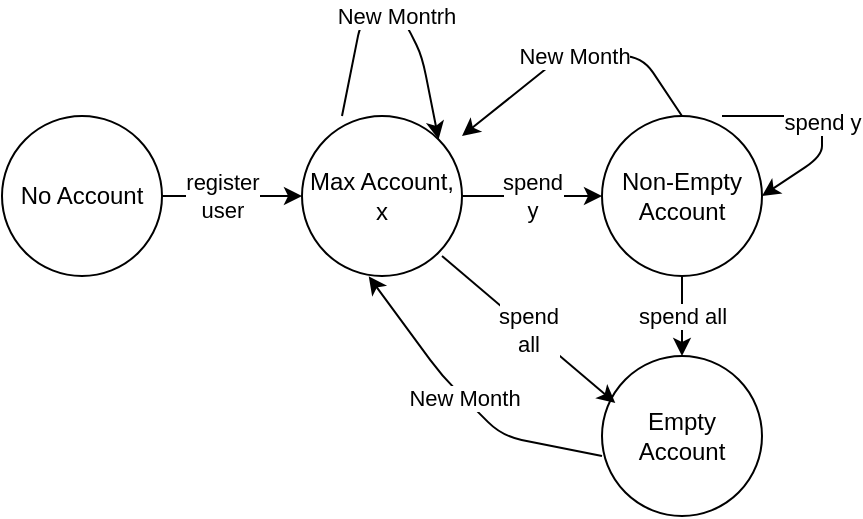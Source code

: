 <mxfile>
    <diagram id="uBkHXFj68sN4Elo7zwen" name="Page-1">
        <mxGraphModel dx="830" dy="603" grid="1" gridSize="10" guides="1" tooltips="1" connect="1" arrows="1" fold="1" page="1" pageScale="1" pageWidth="850" pageHeight="1100" math="0" shadow="0">
            <root>
                <mxCell id="0"/>
                <mxCell id="1" parent="0"/>
                <mxCell id="2" value="No Account" style="ellipse;whiteSpace=wrap;html=1;aspect=fixed;" vertex="1" parent="1">
                    <mxGeometry x="90" y="110" width="80" height="80" as="geometry"/>
                </mxCell>
                <mxCell id="3" value="Non-Empty Account" style="ellipse;whiteSpace=wrap;html=1;aspect=fixed;" vertex="1" parent="1">
                    <mxGeometry x="390" y="110" width="80" height="80" as="geometry"/>
                </mxCell>
                <mxCell id="4" value="Max Account,&lt;br&gt;x" style="ellipse;whiteSpace=wrap;html=1;aspect=fixed;" vertex="1" parent="1">
                    <mxGeometry x="240" y="110" width="80" height="80" as="geometry"/>
                </mxCell>
                <mxCell id="5" value="Empty Account" style="ellipse;whiteSpace=wrap;html=1;aspect=fixed;" vertex="1" parent="1">
                    <mxGeometry x="390" y="230" width="80" height="80" as="geometry"/>
                </mxCell>
                <mxCell id="6" value="register&lt;br&gt;user" style="endArrow=classic;html=1;" edge="1" parent="1" target="4">
                    <mxGeometry x="-0.143" width="50" height="50" relative="1" as="geometry">
                        <mxPoint x="170" y="150" as="sourcePoint"/>
                        <mxPoint x="220" y="100" as="targetPoint"/>
                        <mxPoint as="offset"/>
                    </mxGeometry>
                </mxCell>
                <mxCell id="8" value="New Montrh" style="endArrow=classic;html=1;entryX=1;entryY=0;entryDx=0;entryDy=0;" edge="1" parent="1" target="4">
                    <mxGeometry width="50" height="50" relative="1" as="geometry">
                        <mxPoint x="260" y="110" as="sourcePoint"/>
                        <mxPoint x="310" y="60" as="targetPoint"/>
                        <Array as="points">
                            <mxPoint x="270" y="60"/>
                            <mxPoint x="290" y="60"/>
                            <mxPoint x="300" y="80"/>
                        </Array>
                    </mxGeometry>
                </mxCell>
                <mxCell id="9" value="spend&lt;br&gt;y" style="endArrow=classic;html=1;entryX=0;entryY=0.5;entryDx=0;entryDy=0;" edge="1" parent="1" target="3">
                    <mxGeometry width="50" height="50" relative="1" as="geometry">
                        <mxPoint x="320" y="150" as="sourcePoint"/>
                        <mxPoint x="370" y="100" as="targetPoint"/>
                    </mxGeometry>
                </mxCell>
                <mxCell id="10" value="spend&lt;br&gt;all" style="endArrow=classic;html=1;entryX=0.083;entryY=0.294;entryDx=0;entryDy=0;entryPerimeter=0;" edge="1" parent="1" target="5">
                    <mxGeometry width="50" height="50" relative="1" as="geometry">
                        <mxPoint x="310" y="180" as="sourcePoint"/>
                        <mxPoint x="350" y="130" as="targetPoint"/>
                    </mxGeometry>
                </mxCell>
                <mxCell id="11" value="spend all" style="endArrow=classic;html=1;" edge="1" parent="1" target="5">
                    <mxGeometry width="50" height="50" relative="1" as="geometry">
                        <mxPoint x="430" y="190" as="sourcePoint"/>
                        <mxPoint x="480" y="140" as="targetPoint"/>
                    </mxGeometry>
                </mxCell>
                <mxCell id="13" value="spend y" style="endArrow=classic;html=1;entryX=1;entryY=0.5;entryDx=0;entryDy=0;" edge="1" parent="1" target="3">
                    <mxGeometry width="50" height="50" relative="1" as="geometry">
                        <mxPoint x="450" y="110" as="sourcePoint"/>
                        <mxPoint x="540" y="120" as="targetPoint"/>
                        <Array as="points">
                            <mxPoint x="500" y="110"/>
                            <mxPoint x="500" y="130"/>
                        </Array>
                    </mxGeometry>
                </mxCell>
                <mxCell id="14" value="New Month" style="endArrow=classic;html=1;" edge="1" parent="1">
                    <mxGeometry width="50" height="50" relative="1" as="geometry">
                        <mxPoint x="430" y="110" as="sourcePoint"/>
                        <mxPoint x="320" y="120" as="targetPoint"/>
                        <Array as="points">
                            <mxPoint x="410" y="80"/>
                            <mxPoint x="370" y="80"/>
                        </Array>
                    </mxGeometry>
                </mxCell>
                <mxCell id="15" value="New Month" style="endArrow=classic;html=1;entryX=0.417;entryY=1.002;entryDx=0;entryDy=0;entryPerimeter=0;" edge="1" parent="1" target="4">
                    <mxGeometry width="50" height="50" relative="1" as="geometry">
                        <mxPoint x="390" y="280" as="sourcePoint"/>
                        <mxPoint x="440" y="230" as="targetPoint"/>
                        <Array as="points">
                            <mxPoint x="340" y="270"/>
                            <mxPoint x="310" y="240"/>
                        </Array>
                    </mxGeometry>
                </mxCell>
            </root>
        </mxGraphModel>
    </diagram>
</mxfile>